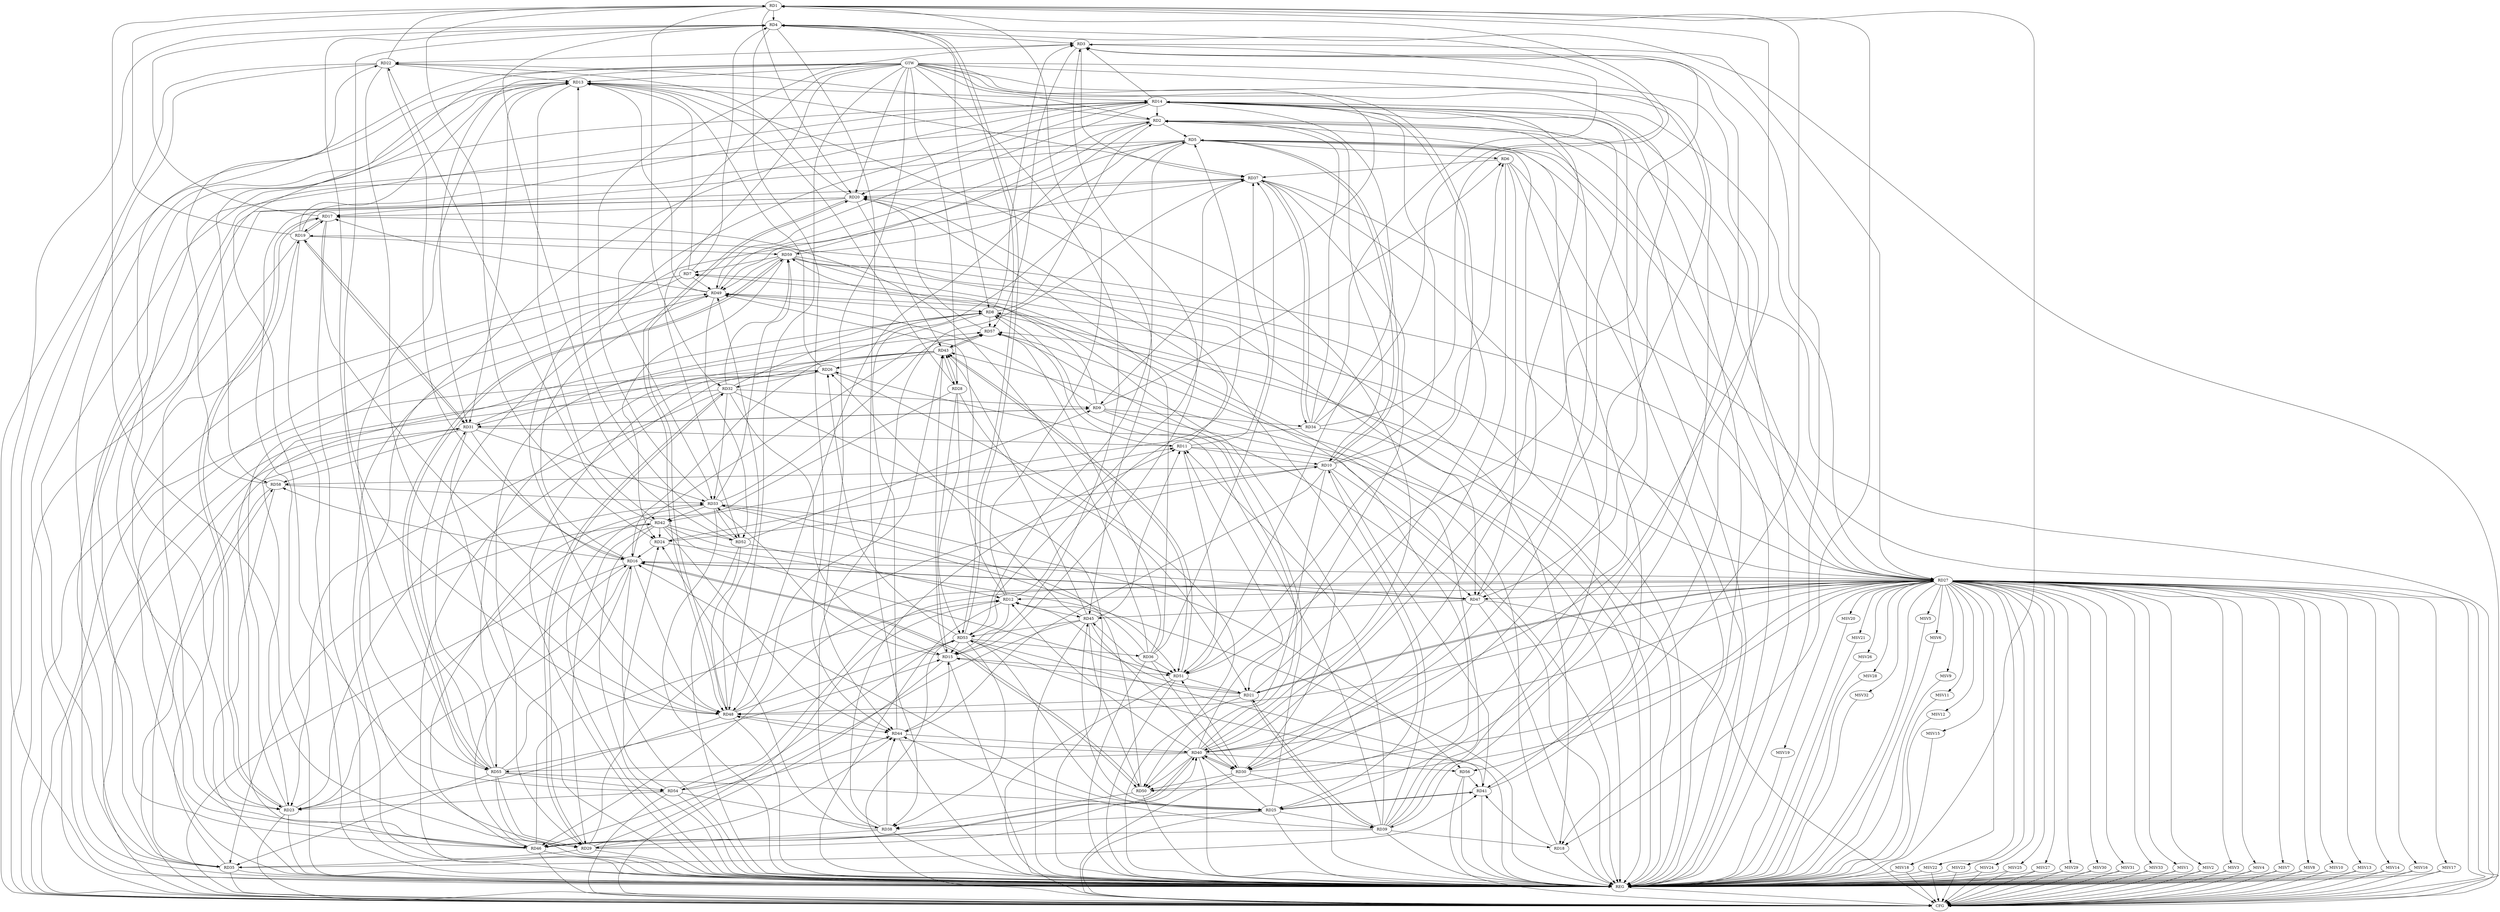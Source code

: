 strict digraph G {
  RD1 [ label="RD1" ];
  RD2 [ label="RD2" ];
  RD3 [ label="RD3" ];
  RD4 [ label="RD4" ];
  RD5 [ label="RD5" ];
  RD6 [ label="RD6" ];
  RD7 [ label="RD7" ];
  RD8 [ label="RD8" ];
  RD9 [ label="RD9" ];
  RD10 [ label="RD10" ];
  RD11 [ label="RD11" ];
  RD12 [ label="RD12" ];
  RD13 [ label="RD13" ];
  RD14 [ label="RD14" ];
  RD15 [ label="RD15" ];
  RD16 [ label="RD16" ];
  RD17 [ label="RD17" ];
  RD18 [ label="RD18" ];
  RD19 [ label="RD19" ];
  RD20 [ label="RD20" ];
  RD21 [ label="RD21" ];
  RD22 [ label="RD22" ];
  RD23 [ label="RD23" ];
  RD24 [ label="RD24" ];
  RD25 [ label="RD25" ];
  RD26 [ label="RD26" ];
  RD27 [ label="RD27" ];
  RD28 [ label="RD28" ];
  RD29 [ label="RD29" ];
  RD30 [ label="RD30" ];
  RD31 [ label="RD31" ];
  RD32 [ label="RD32" ];
  RD33 [ label="RD33" ];
  RD34 [ label="RD34" ];
  RD35 [ label="RD35" ];
  RD36 [ label="RD36" ];
  RD37 [ label="RD37" ];
  RD38 [ label="RD38" ];
  RD39 [ label="RD39" ];
  RD40 [ label="RD40" ];
  RD41 [ label="RD41" ];
  RD42 [ label="RD42" ];
  RD43 [ label="RD43" ];
  RD44 [ label="RD44" ];
  RD45 [ label="RD45" ];
  RD46 [ label="RD46" ];
  RD47 [ label="RD47" ];
  RD48 [ label="RD48" ];
  RD49 [ label="RD49" ];
  RD50 [ label="RD50" ];
  RD51 [ label="RD51" ];
  RD52 [ label="RD52" ];
  RD53 [ label="RD53" ];
  RD54 [ label="RD54" ];
  RD55 [ label="RD55" ];
  RD56 [ label="RD56" ];
  RD57 [ label="RD57" ];
  RD58 [ label="RD58" ];
  RD59 [ label="RD59" ];
  GTW [ label="GTW" ];
  REG [ label="REG" ];
  CFG [ label="CFG" ];
  MSV1 [ label="MSV1" ];
  MSV2 [ label="MSV2" ];
  MSV3 [ label="MSV3" ];
  MSV4 [ label="MSV4" ];
  MSV5 [ label="MSV5" ];
  MSV6 [ label="MSV6" ];
  MSV7 [ label="MSV7" ];
  MSV8 [ label="MSV8" ];
  MSV9 [ label="MSV9" ];
  MSV10 [ label="MSV10" ];
  MSV11 [ label="MSV11" ];
  MSV12 [ label="MSV12" ];
  MSV13 [ label="MSV13" ];
  MSV14 [ label="MSV14" ];
  MSV15 [ label="MSV15" ];
  MSV16 [ label="MSV16" ];
  MSV17 [ label="MSV17" ];
  MSV18 [ label="MSV18" ];
  MSV19 [ label="MSV19" ];
  MSV20 [ label="MSV20" ];
  MSV21 [ label="MSV21" ];
  MSV22 [ label="MSV22" ];
  MSV23 [ label="MSV23" ];
  MSV24 [ label="MSV24" ];
  MSV25 [ label="MSV25" ];
  MSV26 [ label="MSV26" ];
  MSV27 [ label="MSV27" ];
  MSV28 [ label="MSV28" ];
  MSV29 [ label="MSV29" ];
  MSV30 [ label="MSV30" ];
  MSV31 [ label="MSV31" ];
  MSV32 [ label="MSV32" ];
  MSV33 [ label="MSV33" ];
  RD1 -> RD4;
  RD12 -> RD1;
  RD1 -> RD18;
  RD19 -> RD1;
  RD1 -> RD20;
  RD22 -> RD1;
  RD1 -> RD24;
  RD29 -> RD1;
  RD1 -> RD32;
  RD34 -> RD1;
  RD1 -> RD40;
  RD41 -> RD1;
  RD2 -> RD5;
  RD8 -> RD2;
  RD10 -> RD2;
  RD14 -> RD2;
  RD2 -> RD22;
  RD27 -> RD2;
  RD34 -> RD2;
  RD2 -> RD35;
  RD39 -> RD2;
  RD47 -> RD2;
  RD2 -> RD48;
  RD49 -> RD2;
  RD59 -> RD2;
  RD4 -> RD3;
  RD8 -> RD3;
  RD14 -> RD3;
  RD15 -> RD3;
  RD3 -> RD22;
  RD25 -> RD3;
  RD3 -> RD27;
  RD33 -> RD3;
  RD34 -> RD3;
  RD3 -> RD37;
  RD51 -> RD3;
  RD3 -> RD57;
  RD7 -> RD4;
  RD4 -> RD8;
  RD17 -> RD4;
  RD34 -> RD4;
  RD4 -> RD38;
  RD4 -> RD44;
  RD48 -> RD4;
  RD52 -> RD4;
  RD4 -> RD53;
  RD53 -> RD4;
  RD4 -> RD55;
  RD5 -> RD6;
  RD5 -> RD10;
  RD10 -> RD5;
  RD12 -> RD5;
  RD5 -> RD17;
  RD27 -> RD5;
  RD5 -> RD30;
  RD5 -> RD35;
  RD44 -> RD5;
  RD5 -> RD49;
  RD5 -> RD53;
  RD5 -> RD59;
  RD9 -> RD6;
  RD10 -> RD6;
  RD6 -> RD37;
  RD6 -> RD40;
  RD6 -> RD41;
  RD6 -> RD47;
  RD7 -> RD13;
  RD30 -> RD7;
  RD39 -> RD7;
  RD7 -> RD49;
  RD59 -> RD7;
  RD11 -> RD8;
  RD8 -> RD16;
  RD8 -> RD23;
  RD27 -> RD8;
  RD8 -> RD29;
  RD32 -> RD8;
  RD40 -> RD8;
  RD49 -> RD8;
  RD8 -> RD57;
  RD9 -> RD31;
  RD31 -> RD9;
  RD32 -> RD9;
  RD9 -> RD34;
  RD9 -> RD47;
  RD9 -> RD49;
  RD52 -> RD9;
  RD9 -> RD59;
  RD11 -> RD10;
  RD10 -> RD14;
  RD10 -> RD24;
  RD29 -> RD10;
  RD39 -> RD10;
  RD10 -> RD41;
  RD10 -> RD44;
  RD10 -> RD50;
  RD10 -> RD58;
  RD11 -> RD20;
  RD24 -> RD11;
  RD31 -> RD11;
  RD11 -> RD37;
  RD38 -> RD11;
  RD39 -> RD11;
  RD40 -> RD11;
  RD45 -> RD11;
  RD11 -> RD51;
  RD12 -> RD15;
  RD21 -> RD12;
  RD27 -> RD12;
  RD29 -> RD12;
  RD36 -> RD12;
  RD40 -> RD12;
  RD12 -> RD45;
  RD46 -> RD12;
  RD12 -> RD49;
  RD52 -> RD12;
  RD13 -> RD14;
  RD19 -> RD13;
  RD22 -> RD13;
  RD26 -> RD13;
  RD28 -> RD13;
  RD13 -> RD31;
  RD13 -> RD37;
  RD13 -> RD42;
  RD13 -> RD45;
  RD49 -> RD13;
  RD52 -> RD13;
  RD55 -> RD13;
  RD13 -> RD58;
  RD14 -> RD18;
  RD19 -> RD14;
  RD14 -> RD20;
  RD21 -> RD14;
  RD14 -> RD23;
  RD14 -> RD27;
  RD14 -> RD29;
  RD14 -> RD30;
  RD40 -> RD14;
  RD46 -> RD14;
  RD14 -> RD48;
  RD14 -> RD49;
  RD50 -> RD14;
  RD14 -> RD51;
  RD21 -> RD15;
  RD28 -> RD15;
  RD32 -> RD15;
  RD15 -> RD33;
  RD15 -> RD43;
  RD44 -> RD15;
  RD15 -> RD51;
  RD53 -> RD15;
  RD55 -> RD15;
  RD22 -> RD16;
  RD16 -> RD23;
  RD24 -> RD16;
  RD25 -> RD16;
  RD16 -> RD27;
  RD31 -> RD16;
  RD46 -> RD16;
  RD16 -> RD47;
  RD47 -> RD16;
  RD16 -> RD48;
  RD16 -> RD49;
  RD16 -> RD50;
  RD50 -> RD16;
  RD55 -> RD16;
  RD16 -> RD57;
  RD16 -> RD58;
  RD17 -> RD19;
  RD19 -> RD17;
  RD20 -> RD17;
  RD17 -> RD23;
  RD23 -> RD17;
  RD36 -> RD17;
  RD17 -> RD48;
  RD49 -> RD17;
  RD39 -> RD18;
  RD18 -> RD41;
  RD18 -> RD43;
  RD59 -> RD18;
  RD27 -> RD19;
  RD19 -> RD31;
  RD31 -> RD19;
  RD46 -> RD19;
  RD19 -> RD59;
  RD20 -> RD22;
  RD36 -> RD20;
  RD37 -> RD20;
  RD40 -> RD20;
  RD20 -> RD43;
  RD20 -> RD46;
  RD20 -> RD48;
  RD48 -> RD20;
  RD57 -> RD20;
  RD21 -> RD27;
  RD27 -> RD21;
  RD28 -> RD21;
  RD37 -> RD21;
  RD21 -> RD39;
  RD39 -> RD21;
  RD21 -> RD48;
  RD51 -> RD21;
  RD42 -> RD22;
  RD22 -> RD48;
  RD58 -> RD22;
  RD32 -> RD23;
  RD23 -> RD33;
  RD23 -> RD42;
  RD48 -> RD23;
  RD23 -> RD49;
  RD54 -> RD23;
  RD38 -> RD24;
  RD42 -> RD24;
  RD54 -> RD24;
  RD59 -> RD24;
  RD25 -> RD38;
  RD25 -> RD39;
  RD25 -> RD40;
  RD25 -> RD41;
  RD41 -> RD25;
  RD25 -> RD45;
  RD53 -> RD25;
  RD55 -> RD25;
  RD25 -> RD57;
  RD59 -> RD25;
  RD26 -> RD32;
  RD39 -> RD26;
  RD43 -> RD26;
  RD45 -> RD26;
  RD46 -> RD26;
  RD26 -> RD50;
  RD53 -> RD26;
  RD30 -> RD27;
  RD40 -> RD27;
  RD27 -> RD46;
  RD27 -> RD47;
  RD27 -> RD48;
  RD27 -> RD50;
  RD54 -> RD27;
  RD27 -> RD57;
  RD28 -> RD43;
  RD43 -> RD28;
  RD28 -> RD53;
  RD29 -> RD32;
  RD32 -> RD29;
  RD29 -> RD35;
  RD38 -> RD29;
  RD29 -> RD40;
  RD42 -> RD29;
  RD29 -> RD44;
  RD55 -> RD29;
  RD36 -> RD30;
  RD30 -> RD40;
  RD40 -> RD30;
  RD45 -> RD30;
  RD30 -> RD50;
  RD30 -> RD51;
  RD31 -> RD33;
  RD35 -> RD31;
  RD43 -> RD31;
  RD55 -> RD31;
  RD31 -> RD57;
  RD31 -> RD58;
  RD32 -> RD33;
  RD32 -> RD59;
  RD33 -> RD42;
  RD33 -> RD46;
  RD50 -> RD33;
  RD33 -> RD51;
  RD33 -> RD52;
  RD33 -> RD56;
  RD33 -> RD57;
  RD58 -> RD33;
  RD33 -> RD59;
  RD34 -> RD37;
  RD37 -> RD34;
  RD34 -> RD42;
  RD37 -> RD35;
  RD35 -> RD41;
  RD42 -> RD35;
  RD55 -> RD35;
  RD35 -> RD58;
  RD36 -> RD37;
  RD36 -> RD51;
  RD53 -> RD36;
  RD36 -> RD57;
  RD38 -> RD37;
  RD37 -> RD53;
  RD55 -> RD37;
  RD38 -> RD44;
  RD50 -> RD38;
  RD53 -> RD38;
  RD54 -> RD38;
  RD39 -> RD44;
  RD39 -> RD46;
  RD39 -> RD49;
  RD44 -> RD40;
  RD40 -> RD46;
  RD46 -> RD40;
  RD47 -> RD40;
  RD40 -> RD48;
  RD40 -> RD50;
  RD40 -> RD55;
  RD40 -> RD56;
  RD41 -> RD53;
  RD56 -> RD41;
  RD42 -> RD44;
  RD42 -> RD47;
  RD42 -> RD51;
  RD42 -> RD52;
  RD45 -> RD43;
  RD48 -> RD43;
  RD43 -> RD51;
  RD51 -> RD43;
  RD43 -> RD55;
  RD43 -> RD57;
  RD57 -> RD43;
  RD48 -> RD44;
  RD54 -> RD44;
  RD45 -> RD46;
  RD47 -> RD45;
  RD45 -> RD50;
  RD51 -> RD45;
  RD45 -> RD53;
  RD59 -> RD47;
  RD48 -> RD49;
  RD52 -> RD48;
  RD48 -> RD53;
  RD49 -> RD52;
  RD59 -> RD49;
  RD53 -> RD54;
  RD55 -> RD54;
  RD55 -> RD59;
  RD59 -> RD55;
  GTW -> RD15;
  GTW -> RD39;
  GTW -> RD31;
  GTW -> RD20;
  GTW -> RD47;
  GTW -> RD56;
  GTW -> RD30;
  GTW -> RD51;
  GTW -> RD44;
  GTW -> RD54;
  GTW -> RD23;
  GTW -> RD48;
  GTW -> RD2;
  GTW -> RD33;
  GTW -> RD9;
  GTW -> RD52;
  GTW -> RD13;
  GTW -> RD28;
  RD1 -> REG;
  RD2 -> REG;
  RD3 -> REG;
  RD4 -> REG;
  RD5 -> REG;
  RD6 -> REG;
  RD7 -> REG;
  RD8 -> REG;
  RD9 -> REG;
  RD10 -> REG;
  RD11 -> REG;
  RD12 -> REG;
  RD13 -> REG;
  RD14 -> REG;
  RD15 -> REG;
  RD16 -> REG;
  RD17 -> REG;
  RD18 -> REG;
  RD19 -> REG;
  RD20 -> REG;
  RD21 -> REG;
  RD22 -> REG;
  RD23 -> REG;
  RD24 -> REG;
  RD25 -> REG;
  RD26 -> REG;
  RD27 -> REG;
  RD28 -> REG;
  RD29 -> REG;
  RD30 -> REG;
  RD31 -> REG;
  RD32 -> REG;
  RD33 -> REG;
  RD34 -> REG;
  RD35 -> REG;
  RD36 -> REG;
  RD37 -> REG;
  RD38 -> REG;
  RD39 -> REG;
  RD40 -> REG;
  RD41 -> REG;
  RD42 -> REG;
  RD43 -> REG;
  RD44 -> REG;
  RD45 -> REG;
  RD46 -> REG;
  RD47 -> REG;
  RD48 -> REG;
  RD49 -> REG;
  RD50 -> REG;
  RD51 -> REG;
  RD52 -> REG;
  RD53 -> REG;
  RD54 -> REG;
  RD55 -> REG;
  RD56 -> REG;
  RD57 -> REG;
  RD58 -> REG;
  RD59 -> REG;
  RD51 -> CFG;
  RD5 -> CFG;
  RD26 -> CFG;
  RD30 -> CFG;
  RD4 -> CFG;
  RD16 -> CFG;
  RD19 -> CFG;
  RD47 -> CFG;
  RD22 -> CFG;
  RD32 -> CFG;
  RD31 -> CFG;
  RD35 -> CFG;
  RD23 -> CFG;
  RD54 -> CFG;
  RD25 -> CFG;
  RD53 -> CFG;
  RD46 -> CFG;
  RD27 -> CFG;
  RD13 -> CFG;
  RD58 -> CFG;
  RD15 -> CFG;
  RD37 -> CFG;
  RD56 -> CFG;
  RD7 -> CFG;
  REG -> CFG;
  RD27 -> MSV1;
  RD27 -> MSV2;
  RD27 -> MSV3;
  RD27 -> MSV4;
  MSV1 -> REG;
  MSV1 -> CFG;
  MSV2 -> REG;
  MSV2 -> CFG;
  MSV3 -> REG;
  MSV3 -> CFG;
  MSV4 -> REG;
  MSV4 -> CFG;
  RD27 -> MSV5;
  RD27 -> MSV6;
  RD27 -> MSV7;
  MSV5 -> REG;
  MSV6 -> REG;
  MSV7 -> REG;
  MSV7 -> CFG;
  RD27 -> MSV8;
  RD27 -> MSV9;
  RD27 -> MSV10;
  RD27 -> MSV11;
  RD27 -> MSV12;
  RD27 -> MSV13;
  MSV8 -> REG;
  MSV8 -> CFG;
  MSV9 -> REG;
  MSV10 -> REG;
  MSV10 -> CFG;
  MSV11 -> REG;
  MSV12 -> REG;
  MSV13 -> REG;
  MSV13 -> CFG;
  RD27 -> MSV14;
  RD27 -> MSV15;
  RD27 -> MSV16;
  RD27 -> MSV17;
  MSV14 -> REG;
  MSV14 -> CFG;
  MSV15 -> REG;
  MSV16 -> REG;
  MSV16 -> CFG;
  MSV17 -> REG;
  MSV17 -> CFG;
  RD27 -> MSV18;
  RD27 -> MSV19;
  MSV18 -> REG;
  MSV18 -> CFG;
  MSV19 -> REG;
  RD27 -> MSV20;
  MSV20 -> REG;
  RD27 -> MSV21;
  RD27 -> MSV22;
  MSV21 -> REG;
  MSV22 -> REG;
  MSV22 -> CFG;
  RD27 -> MSV23;
  MSV23 -> REG;
  MSV23 -> CFG;
  RD27 -> MSV24;
  RD27 -> MSV25;
  MSV24 -> REG;
  MSV24 -> CFG;
  MSV25 -> REG;
  MSV25 -> CFG;
  RD27 -> MSV26;
  RD27 -> MSV27;
  RD27 -> MSV28;
  MSV26 -> REG;
  MSV27 -> REG;
  MSV27 -> CFG;
  MSV28 -> REG;
  RD27 -> MSV29;
  MSV29 -> REG;
  MSV29 -> CFG;
  RD27 -> MSV30;
  RD27 -> MSV31;
  MSV30 -> REG;
  MSV30 -> CFG;
  MSV31 -> REG;
  MSV31 -> CFG;
  RD27 -> MSV32;
  RD27 -> MSV33;
  MSV32 -> REG;
  MSV33 -> REG;
  MSV33 -> CFG;
}

